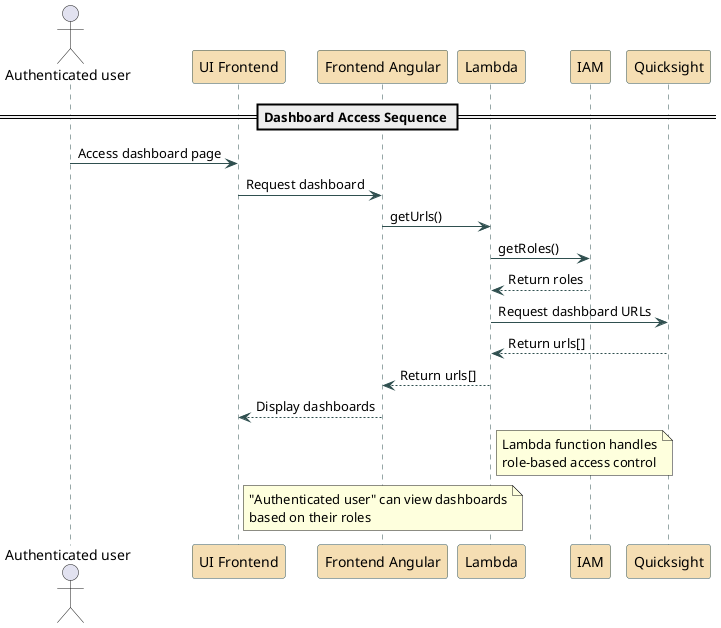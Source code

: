 @startuml dashboard-sequence

' Color scheme
skinparam sequenceArrowColor DarkSlateGray
skinparam sequenceGroupBackgroundColor LightCyan
skinparam sequenceLifeLineBorderColor DarkSlateGray
skinparam sequenceParticipantBackgroundColor Wheat
skinparam sequenceParticipantBorderColor DarkSlateGray

actor "Authenticated user"
participant "UI Frontend" as UI
participant "Frontend Angular" as Angular
participant "Lambda" as Lambda
participant "IAM" as IAM
participant "Quicksight" as Quicksight

== Dashboard Access Sequence ==

"Authenticated user" -> UI: Access dashboard page
UI -> Angular: Request dashboard

Angular -> Lambda: getUrls()
Lambda -> IAM: getRoles()
IAM --> Lambda: Return roles

Lambda -> Quicksight: Request dashboard URLs
Quicksight --> Lambda: Return urls[]

Lambda --> Angular: Return urls[]
Angular --> UI: Display dashboards

note right of Lambda: Lambda function handles\nrole-based access control
note right of UI: "Authenticated user" can view dashboards\nbased on their roles

@enduml

